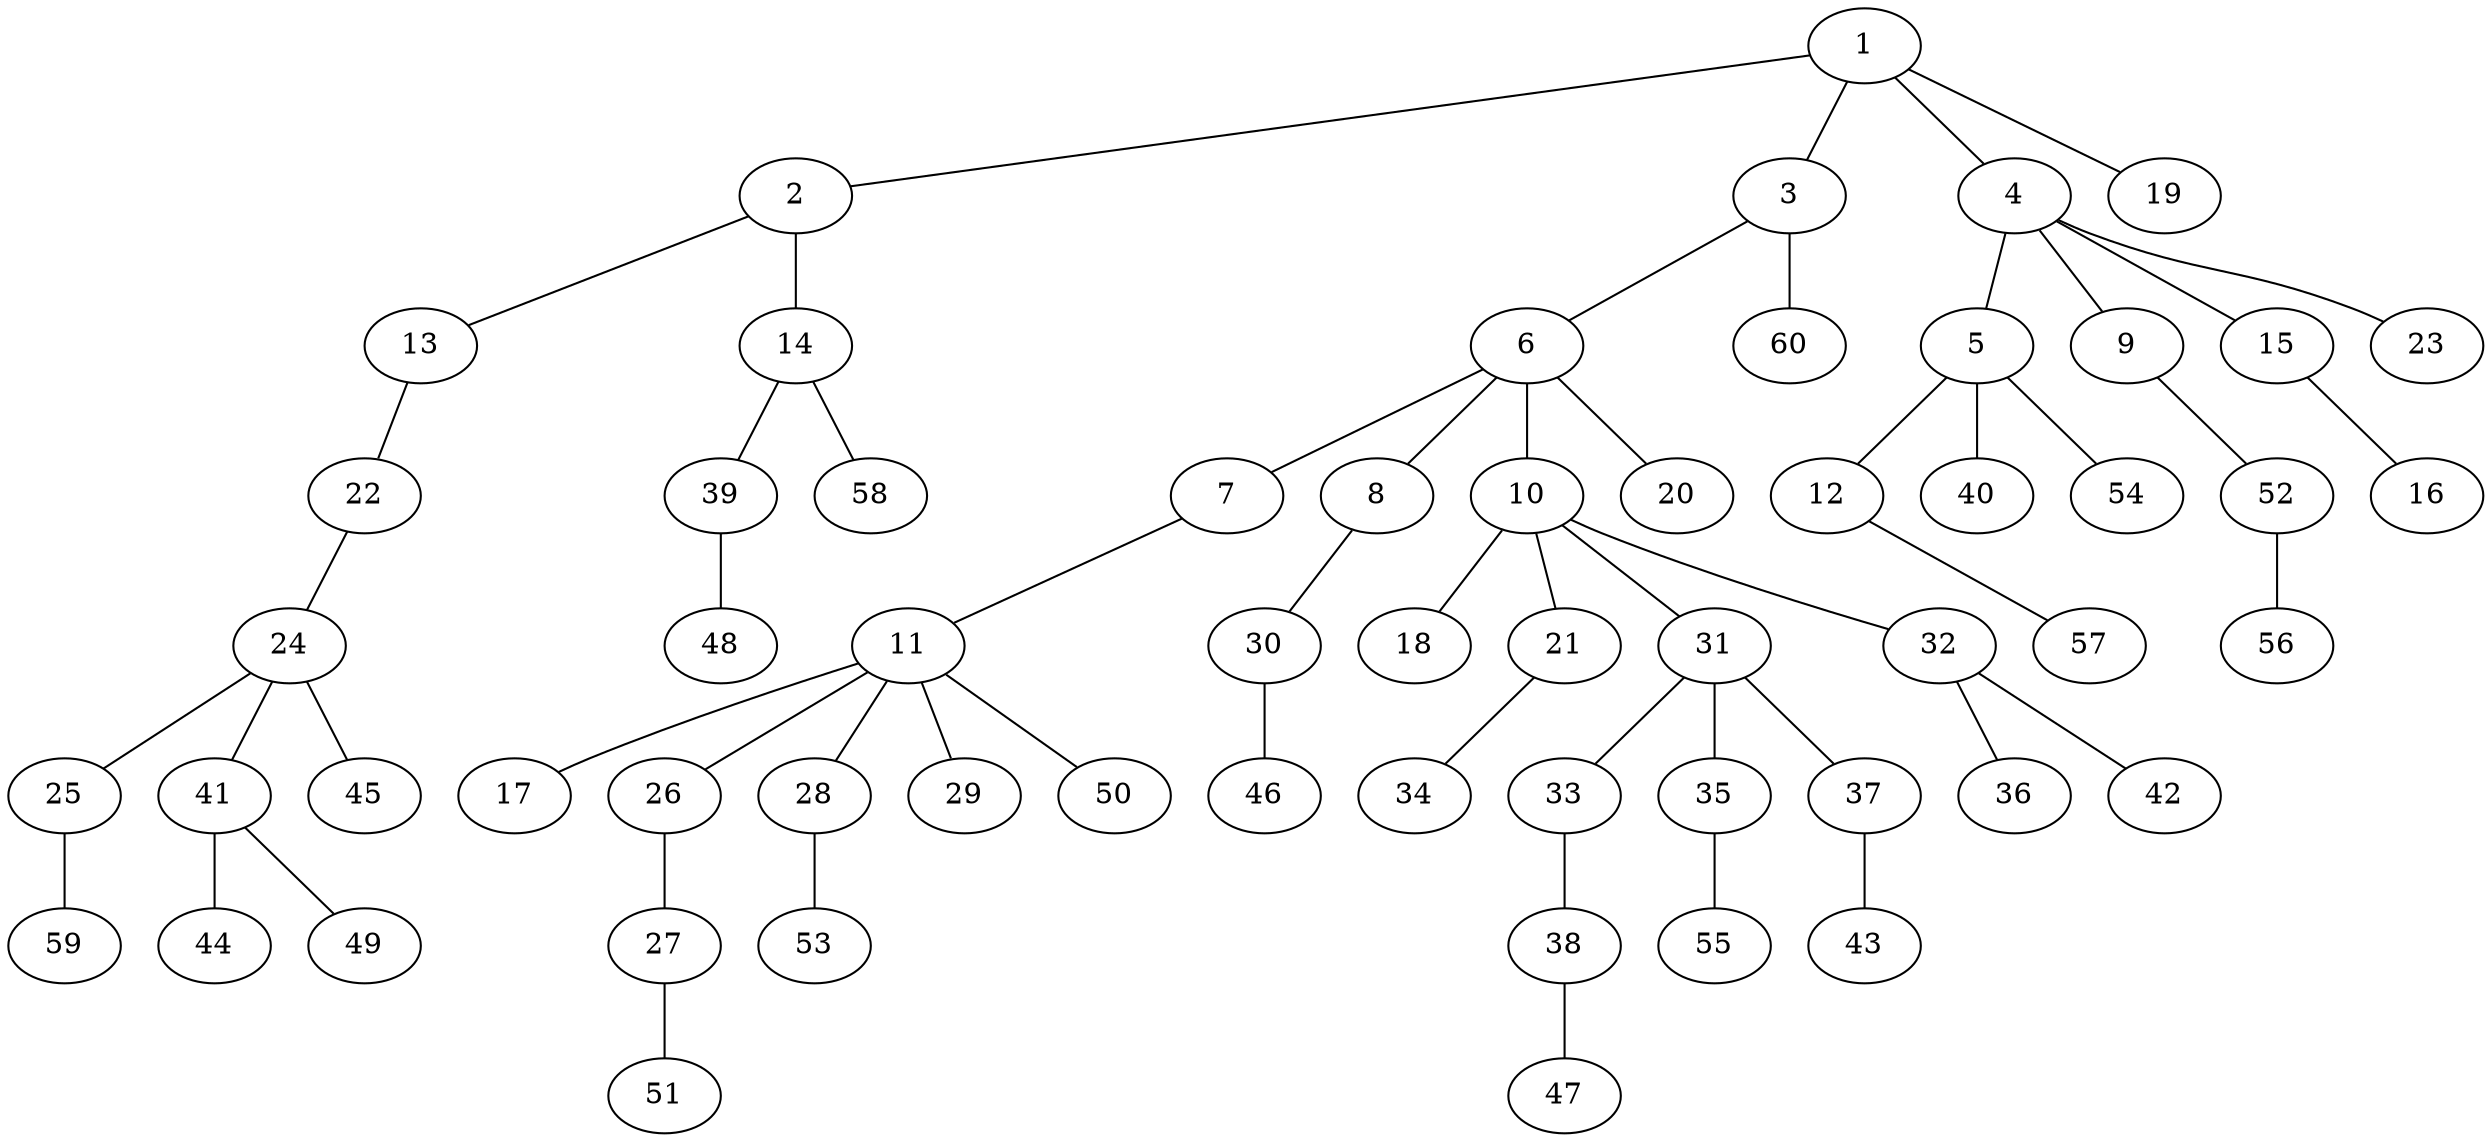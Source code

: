 graph graphname {1--2
1--3
1--4
1--19
2--13
2--14
3--6
3--60
4--5
4--9
4--15
4--23
5--12
5--40
5--54
6--7
6--8
6--10
6--20
7--11
8--30
9--52
10--18
10--21
10--31
10--32
11--17
11--26
11--28
11--29
11--50
12--57
13--22
14--39
14--58
15--16
21--34
22--24
24--25
24--41
24--45
25--59
26--27
27--51
28--53
30--46
31--33
31--35
31--37
32--36
32--42
33--38
35--55
37--43
38--47
39--48
41--44
41--49
52--56
}